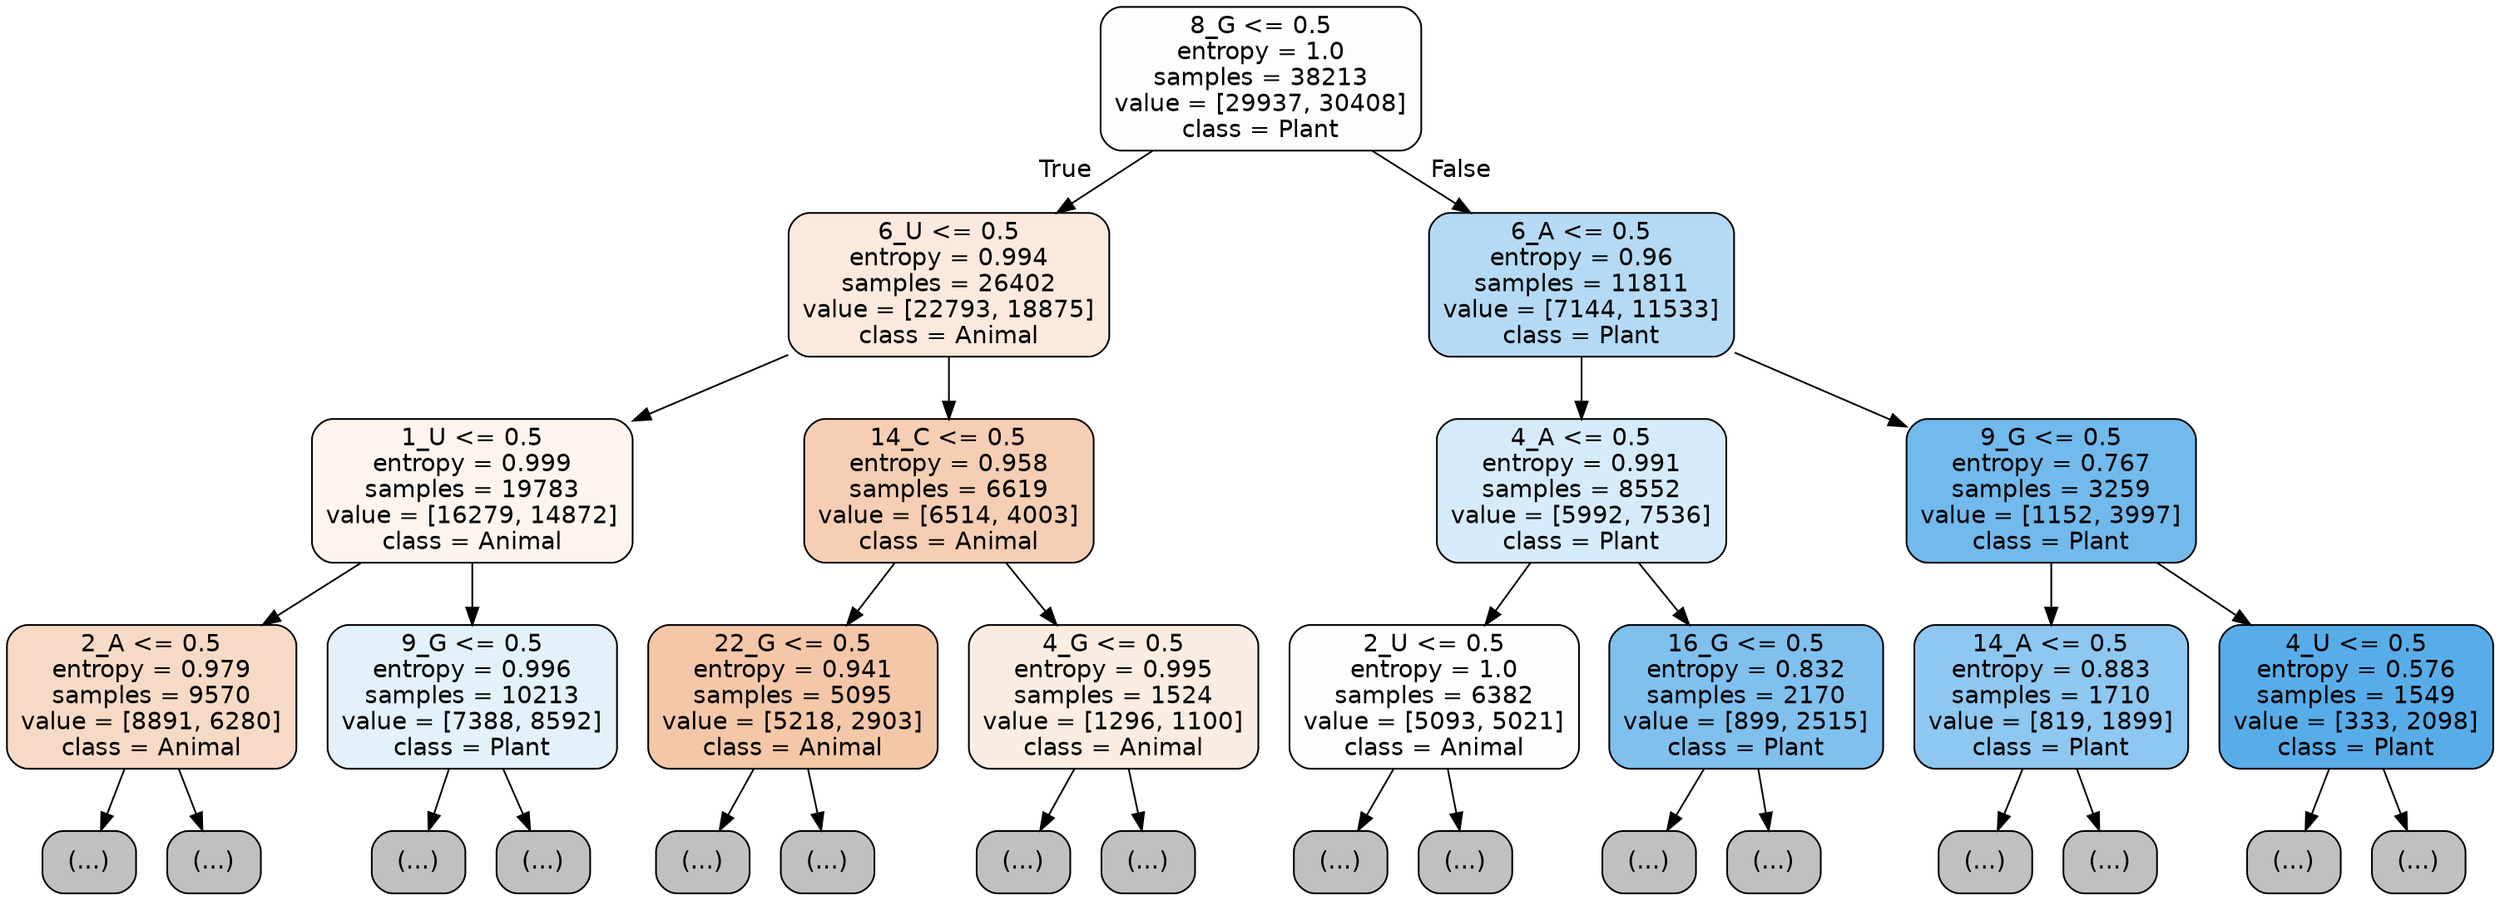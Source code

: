 digraph Tree {
node [shape=box, style="filled, rounded", color="black", fontname="helvetica"] ;
edge [fontname="helvetica"] ;
0 [label="8_G <= 0.5\nentropy = 1.0\nsamples = 38213\nvalue = [29937, 30408]\nclass = Plant", fillcolor="#fcfdff"] ;
1 [label="6_U <= 0.5\nentropy = 0.994\nsamples = 26402\nvalue = [22793, 18875]\nclass = Animal", fillcolor="#fbe9dd"] ;
0 -> 1 [labeldistance=2.5, labelangle=45, headlabel="True"] ;
2 [label="1_U <= 0.5\nentropy = 0.999\nsamples = 19783\nvalue = [16279, 14872]\nclass = Animal", fillcolor="#fdf4ee"] ;
1 -> 2 ;
3 [label="2_A <= 0.5\nentropy = 0.979\nsamples = 9570\nvalue = [8891, 6280]\nclass = Animal", fillcolor="#f7dac5"] ;
2 -> 3 ;
4 [label="(...)", fillcolor="#C0C0C0"] ;
3 -> 4 ;
3647 [label="(...)", fillcolor="#C0C0C0"] ;
3 -> 3647 ;
5128 [label="9_G <= 0.5\nentropy = 0.996\nsamples = 10213\nvalue = [7388, 8592]\nclass = Plant", fillcolor="#e3f1fb"] ;
2 -> 5128 ;
5129 [label="(...)", fillcolor="#C0C0C0"] ;
5128 -> 5129 ;
7952 [label="(...)", fillcolor="#C0C0C0"] ;
5128 -> 7952 ;
9031 [label="14_C <= 0.5\nentropy = 0.958\nsamples = 6619\nvalue = [6514, 4003]\nclass = Animal", fillcolor="#f5ceb3"] ;
1 -> 9031 ;
9032 [label="22_G <= 0.5\nentropy = 0.941\nsamples = 5095\nvalue = [5218, 2903]\nclass = Animal", fillcolor="#f3c7a7"] ;
9031 -> 9032 ;
9033 [label="(...)", fillcolor="#C0C0C0"] ;
9032 -> 9033 ;
11296 [label="(...)", fillcolor="#C0C0C0"] ;
9032 -> 11296 ;
11537 [label="4_G <= 0.5\nentropy = 0.995\nsamples = 1524\nvalue = [1296, 1100]\nclass = Animal", fillcolor="#fbece1"] ;
9031 -> 11537 ;
11538 [label="(...)", fillcolor="#C0C0C0"] ;
11537 -> 11538 ;
12035 [label="(...)", fillcolor="#C0C0C0"] ;
11537 -> 12035 ;
12274 [label="6_A <= 0.5\nentropy = 0.96\nsamples = 11811\nvalue = [7144, 11533]\nclass = Plant", fillcolor="#b4daf5"] ;
0 -> 12274 [labeldistance=2.5, labelangle=-45, headlabel="False"] ;
12275 [label="4_A <= 0.5\nentropy = 0.991\nsamples = 8552\nvalue = [5992, 7536]\nclass = Plant", fillcolor="#d6ebfa"] ;
12274 -> 12275 ;
12276 [label="2_U <= 0.5\nentropy = 1.0\nsamples = 6382\nvalue = [5093, 5021]\nclass = Animal", fillcolor="#fffdfc"] ;
12275 -> 12276 ;
12277 [label="(...)", fillcolor="#C0C0C0"] ;
12276 -> 12277 ;
14310 [label="(...)", fillcolor="#C0C0C0"] ;
12276 -> 14310 ;
14999 [label="16_G <= 0.5\nentropy = 0.832\nsamples = 2170\nvalue = [899, 2515]\nclass = Plant", fillcolor="#80c0ee"] ;
12275 -> 14999 ;
15000 [label="(...)", fillcolor="#C0C0C0"] ;
14999 -> 15000 ;
15527 [label="(...)", fillcolor="#C0C0C0"] ;
14999 -> 15527 ;
15786 [label="9_G <= 0.5\nentropy = 0.767\nsamples = 3259\nvalue = [1152, 3997]\nclass = Plant", fillcolor="#72b9ec"] ;
12274 -> 15786 ;
15787 [label="14_A <= 0.5\nentropy = 0.883\nsamples = 1710\nvalue = [819, 1899]\nclass = Plant", fillcolor="#8ec7f0"] ;
15786 -> 15787 ;
15788 [label="(...)", fillcolor="#C0C0C0"] ;
15787 -> 15788 ;
16361 [label="(...)", fillcolor="#C0C0C0"] ;
15787 -> 16361 ;
16602 [label="4_U <= 0.5\nentropy = 0.576\nsamples = 1549\nvalue = [333, 2098]\nclass = Plant", fillcolor="#58ade9"] ;
15786 -> 16602 ;
16603 [label="(...)", fillcolor="#C0C0C0"] ;
16602 -> 16603 ;
16868 [label="(...)", fillcolor="#C0C0C0"] ;
16602 -> 16868 ;
}